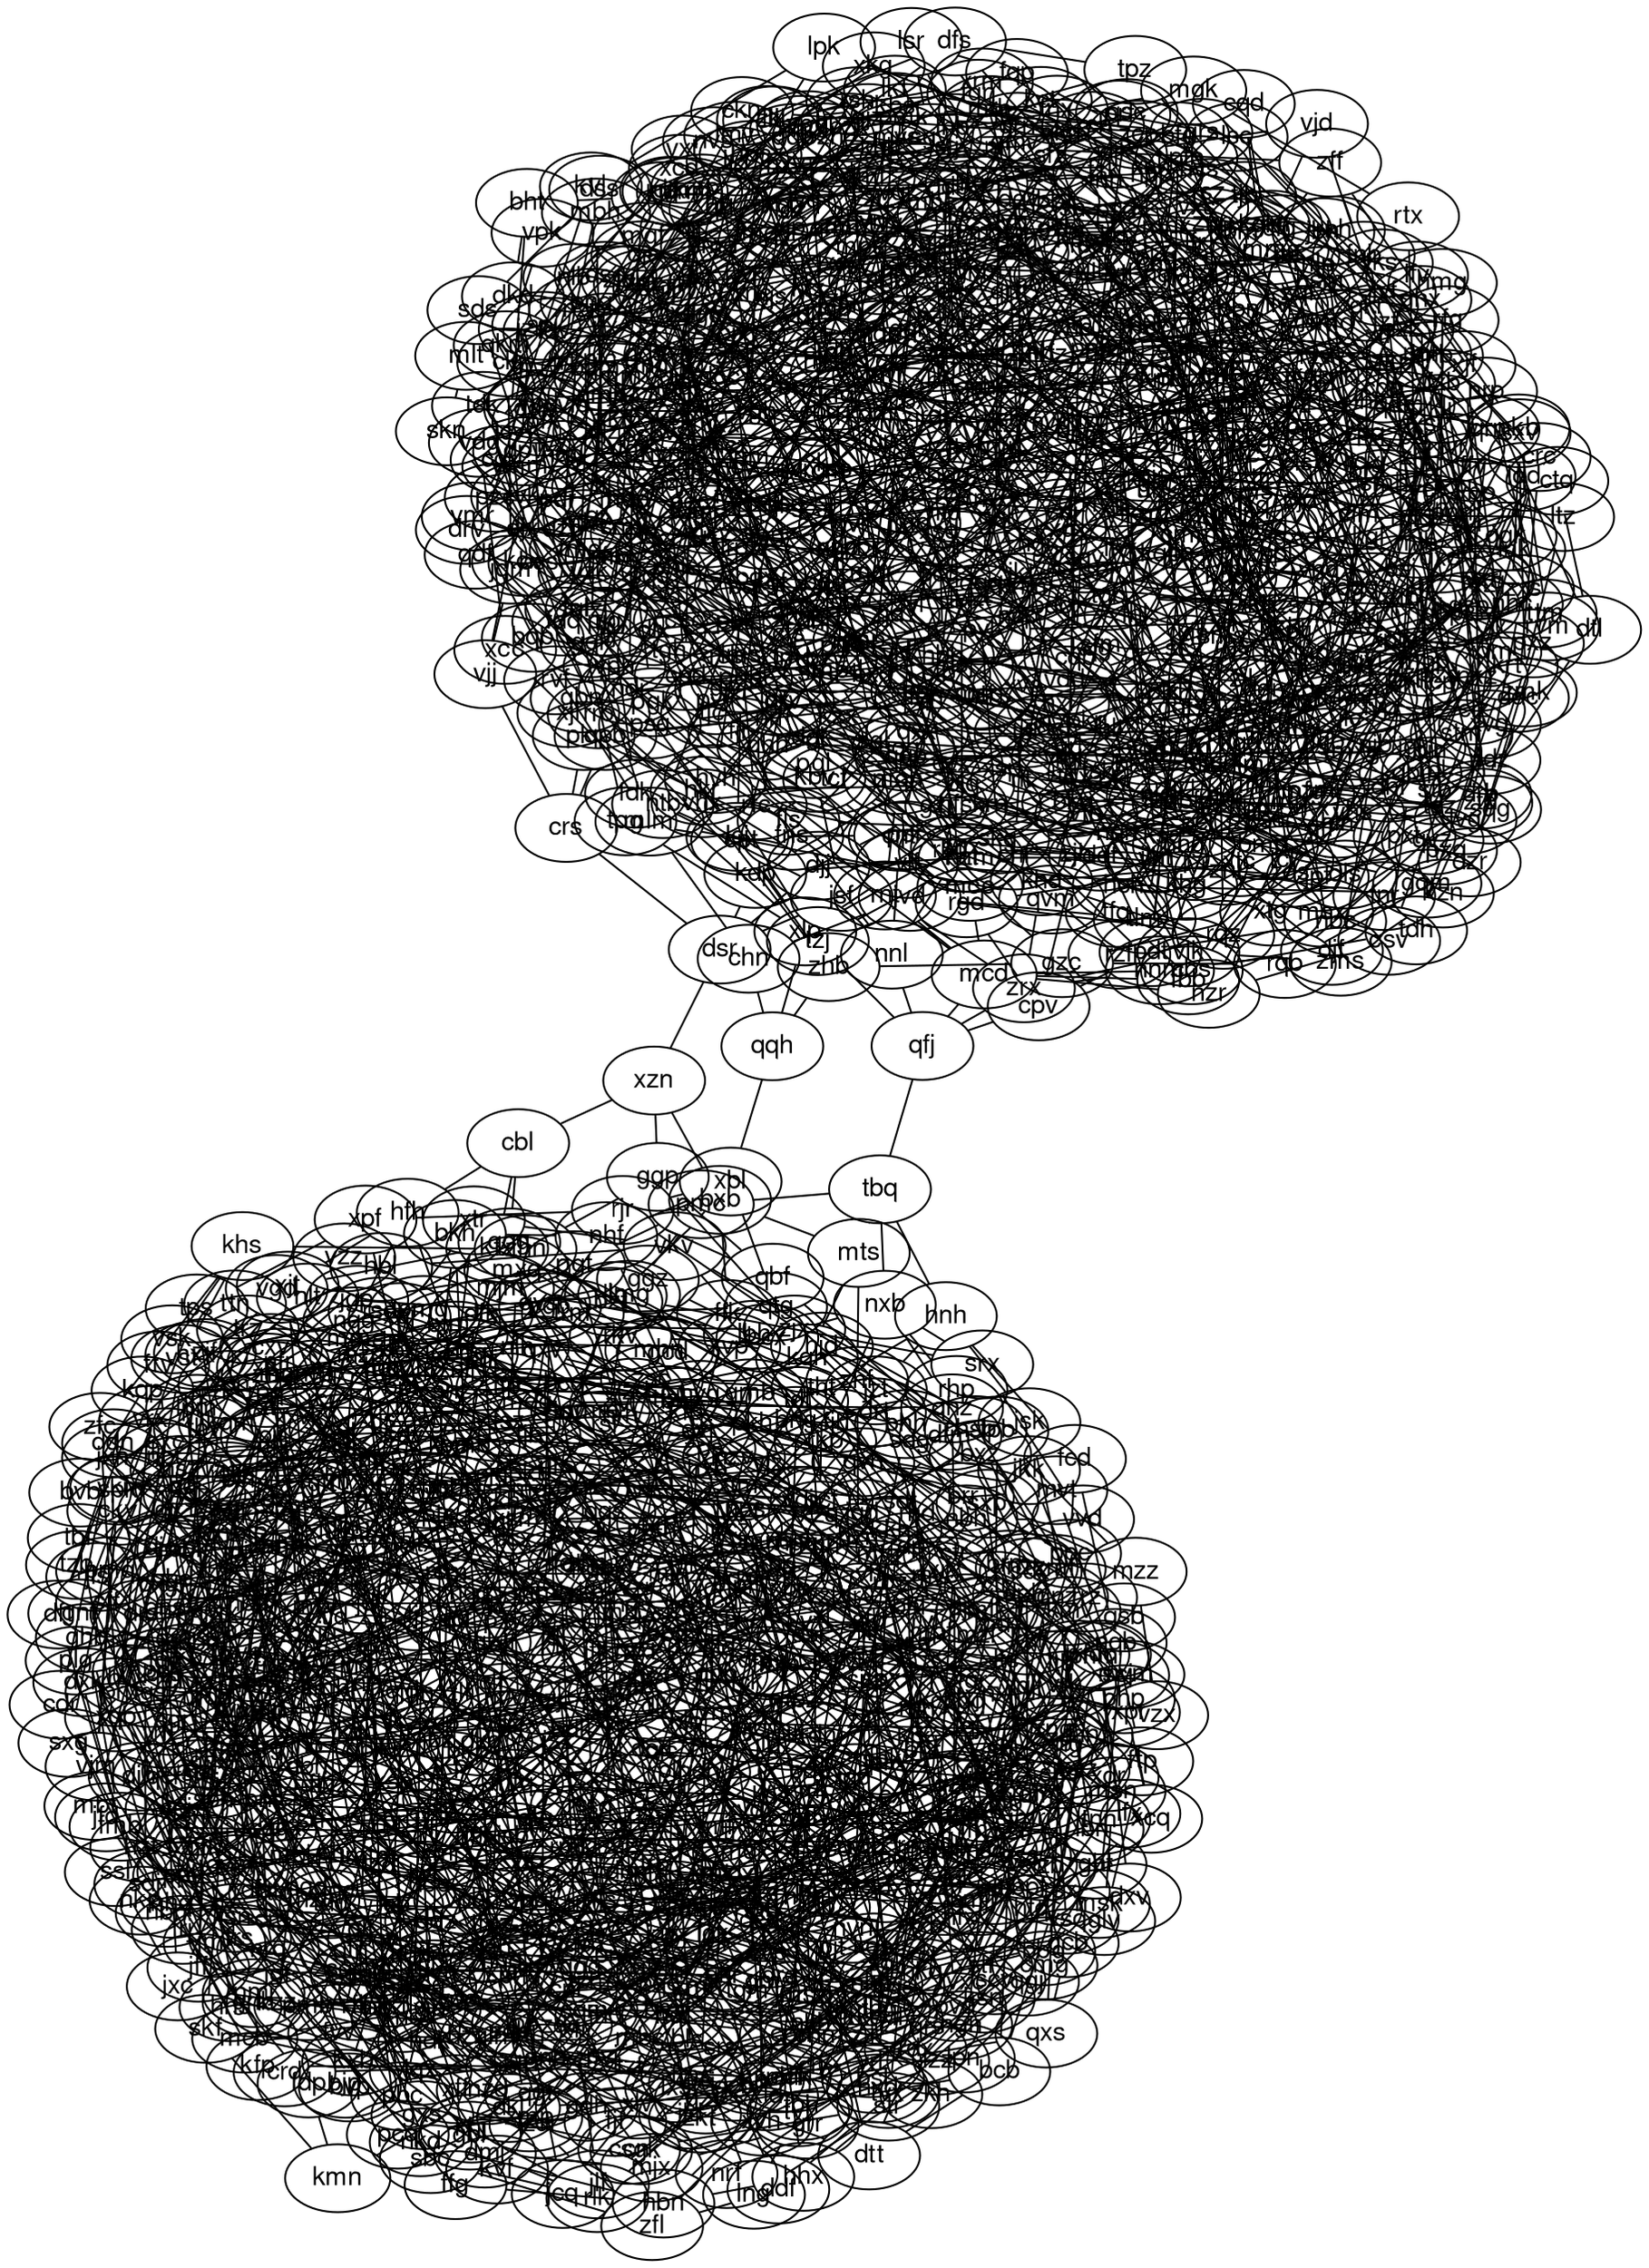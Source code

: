 graph G {
    fontname = "Helvetica,Arial,sans-serif";
    node [fontname = "Helvetica,Arial,sans-serif";];
    edge [fontname = "Helvetica,Arial,sans-serif";];
    layout = neato;
    zsx -- lrs;
    nvs -- vjp;
    rqb -- gzc;
    rqb -- dzr;
    xct -- vrl;
    kgf -- vkl;
    kgf -- lcv;
    ksn -- vsq;
    ksn -- vkk;
    vgz -- spx;
    vgz -- rsd;
    vgz -- rtm;
    vgz -- ljj;
    mzp -- jmf;
    mzp -- cfn;
    mzp -- zpf;
    lfd -- lll;
    lfd -- nps;
    lfd -- bvl;
    lfd -- tgc;
    pts -- sgk;
    pts -- kgd;
    zcp -- fqp;
    zjc -- kjf;
    zjc -- szz;
    zjc -- qkn;
    zjc -- pnn;
    zjc -- lnk;
    rsb -- trt;
    rsb -- rkd;
    rsb -- rcz;
    rsb -- lzj;
    cpn -- rdx;
    cpn -- dmt;
    shs -- qxs;
    shs -- rdn;
    shs -- pnm;
    shs -- bcf;
    vkx -- lhr;
    vkx -- lvg;
    vkx -- xvg;
    vkx -- gxx;
    xpn -- bvb;
    xpn -- hxx;
    xpn -- jxp;
    xpn -- bdg;
    jms -- jzp;
    jms -- ztv;
    jms -- rhh;
    jms -- qjc;
    jlf -- jcq;
    jlf -- gzv;
    xbx -- bng;
    rvv -- hsm;
    rvv -- mhp;
    rvv -- hgr;
    rvv -- jvm;
    rvv -- vkz;
    rvv -- jvr;
    rvv -- jbh;
    clm -- ltz;
    kfx -- nmm;
    kfx -- kvq;
    kfx -- cbl;
    kfx -- mhn;
    zhn -- tdl;
    zhn -- bxr;
    zhn -- khs;
    zhn -- ggp;
    zhn -- rkv;
    lcd -- tld;
    lcd -- zkd;
    zxl -- tkp;
    zxl -- fgx;
    zxl -- bvl;
    zxl -- qlt;
    knm -- tlj;
    kdd -- lhz;
    kdd -- pkq;
    jlj -- zqz;
    jlj -- hsm;
    jlj -- tmr;
    fnn -- gzk;
    fnn -- mjf;
    fnn -- brr;
    mpc -- bbk;
    mpc -- xcr;
    mpc -- sdj;
    mpc -- sxg;
    mpc -- tdd;
    rpd -- vhj;
    rpd -- ssx;
    rpd -- rhd;
    rpd -- zlx;
    jvd -- skg;
    jvd -- fns;
    jvd -- vph;
    sdt -- kvq;
    pns -- ltx;
    pns -- xsm;
    tbq -- hnh;
    tbq -- pmc;
    tbq -- nxb;
    tbq -- qfj;
    tbq -- mts;
    nvz -- tjj;
    nvz -- ltx;
    jqm -- gvj;
    jqm -- vjj;
    jqm -- jvk;
    jqm -- rvf;
    jqm -- ckj;
    lcz -- zlx;
    lcz -- qdl;
    cqd -- hzr;
    cqd -- kgk;
    cqd -- mmc;
    jvm -- cml;
    jvm -- mqd;
    jvm -- sqm;
    jfp -- glz;
    rqj -- bxj;
    rqj -- fgn;
    rqj -- rxh;
    gcb -- ght;
    gcb -- zzg;
    hfx -- jld;
    hfx -- bnr;
    cct -- chv;
    cct -- dml;
    mkv -- dkd;
    gxx -- vcf;
    fmj -- hrh;
    fmj -- tjj;
    kfb -- ccx;
    kfb -- zjs;
    gsp -- qrn;
    gsp -- tqb;
    gsp -- pzs;
    gsp -- nzp;
    bdk -- xcr;
    zkm -- xbg;
    zkm -- pmk;
    zkm -- dgd;
    zkm -- nvb;
    zkm -- vhs;
    kkq -- nxf;
    kkq -- srs;
    kkq -- sql;
    kkq -- zsx;
    jff -- skf;
    xvb -- cdr;
    xvb -- cfn;
    xqm -- bkg;
    xqm -- qbr;
    xqm -- hnb;
    jbh -- clm;
    tkh -- fqn;
    tkh -- qrv;
    tkh -- bxj;
    snx -- lbj;
    snx -- nnl;
    snx -- vht;
    gvj -- tmc;
    gvj -- bjl;
    gvj -- jlj;
    ttj -- rmk;
    ttj -- nhp;
    ttj -- btf;
    ttj -- rcr;
    mcr -- jnb;
    mcr -- rkv;
    mcr -- jgp;
    mcr -- qct;
    cng -- stf;
    cng -- ctr;
    cng -- kmv;
    mhn -- lll;
    krk -- ggx;
    krk -- kvz;
    krk -- tzh;
    krk -- zdq;
    rnh -- mrq;
    rnh -- kct;
    rnh -- vqt;
    rnh -- lqd;
    mzz -- kxr;
    mzz -- sxp;
    mzz -- vzx;
    mzz -- tpb;
    mqm -- znm;
    mqm -- msl;
    mqm -- krz;
    mqm -- mxv;
    gbk -- tlz;
    gbk -- xqt;
    gbk -- xcx;
    dph -- xkc;
    dph -- fmv;
    vkv -- hsb;
    vkv -- lbh;
    rcm -- knj;
    rcm -- mjn;
    hlh -- jpf;
    hlh -- sqg;
    hlh -- qbr;
    zch -- ktt;
    zch -- pfb;
    zch -- cpx;
    sxg -- tlq;
    qqg -- rsd;
    qqg -- vgd;
    qqg -- cbl;
    qqg -- qxv;
    qqg -- fjh;
    mtq -- hfx;
    mtq -- vzr;
    mtq -- pdp;
    dlx -- hvh;
    dlx -- sbj;
    dlx -- vmm;
    dlx -- xnc;
    pvl -- psg;
    pvl -- hbt;
    fkx -- xzj;
    gtz -- ldv;
    gtz -- xmt;
    lpm -- nqg;
    lpm -- plg;
    lpm -- cxg;
    lpm -- hdt;
    lpm -- rsk;
    dbn -- lhg;
    dbn -- zhc;
    dbn -- ssx;
    spj -- zgz;
    spj -- bgg;
    spj -- qdf;
    spj -- fng;
    glz -- cmm;
    glz -- dml;
    glz -- zjd;
    ssl -- jxc;
    ltn -- nfr;
    ltn -- lcz;
    ltn -- tzf;
    tbv -- zjf;
    tbv -- pmg;
    tbv -- dxk;
    tbv -- gzx;
    tbv -- tzb;
    lrr -- hdh;
    lrr -- stn;
    lrr -- qcj;
    lrr -- rcm;
    lrr -- vdc;
    mhs -- qgf;
    mhs -- stj;
    kfp -- bjp;
    kfp -- hzt;
    kfp -- gqj;
    sfm -- xbg;
    sfm -- hcv;
    sfm -- kkc;
    bbq -- mcx;
    bbq -- tkp;
    bbq -- nzz;
    vmm -- jpm;
    mlt -- skn;
    mlt -- jkz;
    mlt -- tqr;
    mlt -- qkm;
    kbm -- prf;
    kbm -- fqp;
    kbm -- vcm;
    lms -- hbh;
    lms -- tjl;
    xvs -- zqk;
    lvc -- sdg;
    nrf -- ddk;
    nrf -- ksn;
    nrf -- sgk;
    kcj -- xdp;
    kcj -- nzv;
    kcj -- pvd;
    kcj -- ctb;
    glf -- knp;
    glf -- kbk;
    glf -- xlv;
    rzv -- cfg;
    pgt -- knj;
    pgt -- hrh;
    hkr -- sfj;
    hkr -- ppr;
    hkr -- tpg;
    pjg -- rrb;
    pjg -- dgk;
    pjg -- qqq;
    pjg -- qkm;
    bxq -- mcc;
    bxq -- pjx;
    bxq -- gxc;
    bxq -- msl;
    zmk -- dzr;
    zmk -- nlm;
    zmk -- dtl;
    zmk -- nkb;
    zmk -- xpm;
    jlc -- bbn;
    jlc -- lnk;
    jlc -- gff;
    jlc -- fks;
    jlc -- jbn;
    blf -- rsq;
    blf -- kfp;
    blf -- hbd;
    blf -- crd;
    mqb -- mtt;
    mqb -- stt;
    mqb -- bjl;
    mqb -- bzh;
    tkk -- ksc;
    tkk -- bzm;
    hxd -- gfb;
    hxd -- tvt;
    hxd -- dkj;
    hxd -- pxl;
    lkl -- bgk;
    lkl -- kbs;
    lkl -- qmm;
    zds -- jkt;
    zds -- cbs;
    zds -- drf;
    zds -- nkz;
    xkk -- tfj;
    xkk -- njf;
    hxv -- lhb;
    hxv -- vsp;
    hxv -- nzf;
    hxv -- qmv;
    qcb -- dkq;
    xkr -- mvq;
    xkr -- fxb;
    xkr -- hzr;
    xkr -- ncx;
    ngd -- bbk;
    ngd -- zdc;
    nfb -- npl;
    nfb -- jsh;
    nfb -- tjb;
    nfb -- gss;
    nfb -- hgr;
    nfb -- bcq;
    qtn -- vzc;
    qtn -- sql;
    qtn -- gxs;
    qtn -- crg;
    mqr -- nzp;
    mqr -- hfs;
    mqr -- qmm;
    mqr -- tkh;
    mqr -- tgh;
    xvr -- jjn;
    xvr -- tzf;
    xvr -- pvj;
    xvr -- zdr;
    xvr -- fbh;
    bqj -- ddn;
    bqj -- hxx;
    bqj -- qsg;
    bqj -- qdl;
    nzp -- stb;
    nzp -- jbp;
    qjc -- jfj;
    qjc -- rhg;
    sft -- xkz;
    sft -- njs;
    hrq -- jbf;
    hrq -- svr;
    hrq -- lsj;
    hrq -- qdb;
    tcf -- rkd;
    tcf -- tfq;
    tcf -- lcj;
    khs -- vst;
    pvd -- gms;
    bbn -- lfv;
    bbn -- fsq;
    bbn -- zvv;
    bbn -- sft;
    dls -- sdc;
    dls -- bjn;
    dls -- djf;
    dls -- zbf;
    dcc -- qlf;
    dcc -- gms;
    xvg -- pxq;
    jbb -- pjd;
    jbn -- khd;
    jbn -- kht;
    jbn -- fkx;
    kgd -- tkp;
    kgd -- gnt;
    kzx -- rzf;
    kzx -- mkv;
    kzx -- bdr;
    kzx -- zlv;
    xgz -- dgd;
    xgz -- ncx;
    jmh -- cqv;
    jmh -- nzv;
    jmh -- lmh;
    jmh -- bdk;
    kqd -- nnm;
    kqd -- brs;
    czr -- tdv;
    czr -- pjd;
    czr -- lhr;
    gms -- zzg;
    fnb -- zff;
    fnb -- ffv;
    fnb -- mvg;
    fnb -- cmh;
    fnb -- hmg;
    fsz -- mxq;
    fsz -- gzx;
    fsz -- nfr;
    fsz -- sjx;
    drt -- hgq;
    drt -- vgj;
    drt -- tfp;
    drt -- rhp;
    zvb -- zjs;
    gff -- dgk;
    gff -- svr;
    csv -- qbr;
    hhx -- str;
    hlt -- khd;
    hlt -- zpr;
    hlt -- fbq;
    hlt -- lsj;
    hlt -- mpd;
    xkg -- xgz;
    xkg -- zrp;
    xkg -- smd;
    vdd -- cpx;
    zjx -- brr;
    zjx -- btm;
    zjx -- ggp;
    zjx -- hvg;
    jkx -- tcf;
    jkx -- mps;
    jkx -- mvs;
    jkx -- kvs;
    hsg -- rcb;
    hsg -- fgx;
    hsg -- njd;
    hsg -- sqb;
    rql -- vlk;
    rql -- qrv;
    rql -- hzs;
    rql -- lvh;
    rql -- gss;
    frj -- jff;
    frj -- vdc;
    bmq -- mrv;
    bmq -- vjm;
    bmq -- xtj;
    vpg -- qgf;
    vpg -- vxt;
    vpg -- cml;
    vpg -- xhp;
    vrx -- nbb;
    vrx -- btm;
    rth -- jxc;
    rth -- vlz;
    rth -- grr;
    rth -- mzt;
    rth -- jhd;
    zbf -- rkd;
    zbf -- xjs;
    zbf -- kgl;
    zbf -- tdz;
    fls -- rvf;
    fls -- nnl;
    fls -- pvv;
    fls -- csc;
    xtn -- fgv;
    xtn -- nst;
    xtn -- rkv;
    xtn -- lgf;
    xtn -- dmt;
    xkc -- zhc;
    xkc -- mkh;
    mkn -- fmq;
    mkn -- pjx;
    mkn -- vpg;
    mkn -- xkk;
    lvg -- vhs;
    lvg -- xvg;
    lvg -- qgk;
    lvg -- tdh;
    xjt -- ddn;
    xjt -- bcd;
    xjt -- cgk;
    xjt -- hfh;
    hnh -- jsk;
    hnh -- tht;
    hnh -- fcd;
    fdq -- rfc;
    fdq -- djz;
    qvh -- hsb;
    qvh -- lzd;
    qvh -- ltb;
    kvs -- njs;
    kvs -- jpm;
    kvs -- djr;
    kvs -- tll;
    pfm -- njf;
    pfm -- kcx;
    pfm -- lms;
    pfm -- smd;
    cqg -- tlj;
    cqg -- qhh;
    bfq -- cxf;
    bfq -- hcd;
    bfq -- lqx;
    bfq -- jlb;
    bfq -- lrr;
    bfq -- zkt;
    cfg -- qrn;
    cfg -- hvs;
    pnm -- ssx;
    pnm -- sxp;
    pnm -- zgh;
    sbj -- qjv;
    sbj -- dxd;
    sbj -- fnm;
    nxf -- zmf;
    nxf -- kbq;
    nxf -- hcd;
    nxf -- lfx;
    qjr -- vld;
    qjr -- xkz;
    qjr -- nmx;
    lrn -- hbd;
    tft -- fkq;
    ncp -- ntf;
    ncp -- dqt;
    ncp -- rpl;
    ncp -- zgz;
    ncp -- vqb;
    nkp -- plg;
    nkp -- cql;
    nkp -- ddz;
    xlp -- cpt;
    xlp -- rkd;
    qcg -- ttk;
    qcg -- mmh;
    qcg -- stf;
    qcg -- crj;
    qcg -- xvh;
    bnr -- zdc;
    tht -- rdp;
    tht -- xzq;
    rdn -- gsv;
    rdn -- kzb;
    rdn -- xtm;
    rdn -- jrv;
    rdn -- pjt;
    rdn -- rct;
    mvt -- sdt;
    mvt -- jsk;
    bfn -- fkq;
    bfn -- fhl;
    bfn -- kgk;
    pjt -- ccn;
    pjt -- xzb;
    qcr -- dpc;
    qcr -- tzb;
    vtr -- hzt;
    vtr -- xsj;
    vtr -- ttx;
    vtr -- nbd;
    vtr -- xvr;
    bjp -- vrv;
    sfj -- qhh;
    rrb -- kdp;
    rrb -- hbr;
    ctp -- tlz;
    ctp -- rxt;
    ctp -- xdp;
    ctp -- ltn;
    kqg -- ndr;
    kqg -- zbf;
    kqg -- bkg;
    kqg -- bkt;
    kqg -- lqm;
    tnn -- vzx;
    hxn -- xvz;
    tgb -- htd;
    tgb -- qqj;
    ddp -- mxv;
    ddp -- bss;
    ddp -- vgh;
    ddp -- dkd;
    ddp -- vmm;
    kcn -- fkp;
    kcn -- fdq;
    kcn -- qqj;
    kcn -- lbj;
    kcn -- knm;
    kcn -- pkf;
    zjq -- vdg;
    zjq -- gql;
    zjq -- dsc;
    lkf -- kxn;
    lkf -- nvs;
    lkf -- mqm;
    lkf -- bfg;
    lzz -- xlv;
    lzz -- tgm;
    lzz -- stf;
    lzz -- tnn;
    lgk -- dkq;
    lgk -- hdb;
    tdl -- mdg;
    tdl -- xbp;
    tdl -- dtm;
    tdl -- qsb;
    srs -- jpl;
    srs -- nvz;
    ptc -- xsj;
    jls -- xcr;
    jls -- stv;
    jls -- sxc;
    jls -- vqn;
    jdf -- bbz;
    jdf -- jxn;
    jdf -- srf;
    lng -- hhx;
    lng -- lpn;
    lng -- tvt;
    lng -- vfh;
    bdc -- dpc;
    bdc -- cpn;
    bdc -- kzf;
    bdc -- shr;
    ldc -- fmv;
    ldc -- msn;
    ldc -- dxv;
    thv -- mql;
    thv -- mlg;
    thv -- htj;
    zrp -- vsp;
    qtg -- tpb;
    kkh -- jpl;
    kkh -- ffk;
    kkh -- gbk;
    kkh -- jdj;
    hbn -- ffg;
    hbn -- nkd;
    hbn -- hhx;
    qqq -- vdd;
    qqq -- kqb;
    qhh -- msg;
    dhj -- gqr;
    dhj -- gqk;
    dhj -- fqd;
    djh -- bvp;
    djh -- xjn;
    djh -- hns;
    djh -- rsk;
    fbb -- tcl;
    fbb -- vht;
    kvl -- cgx;
    kvl -- znm;
    kvl -- dxd;
    tcl -- mcc;
    dms -- kgd;
    dms -- hhh;
    dms -- brr;
    dms -- fqj;
    rvl -- jrv;
    kbk -- vlz;
    kbk -- jbz;
    kfq -- njf;
    kfq -- tvv;
    kfq -- plc;
    jqr -- gqk;
    jqr -- ntc;
    jqr -- dsc;
    jqr -- bkg;
    qfv -- vxl;
    qfv -- vdz;
    qfv -- rsf;
    gtk -- rsq;
    gtk -- jff;
    gtk -- blh;
    gtk -- mcb;
    ggp -- xzn;
    pbk -- rkx;
    pbk -- gzj;
    pbk -- vld;
    pbk -- hcv;
    pbk -- gnm;
    xcq -- htq;
    xcq -- php;
    xcq -- xpr;
    xcq -- fxj;
    qcf -- qjc;
    qcf -- cvx;
    qcf -- ptc;
    gqx -- nkd;
    gqx -- rbt;
    gqx -- mcx;
    gqx -- hzt;
    sdj -- cdr;
    sdj -- dkj;
    zkh -- xmt;
    zkh -- qrs;
    zkh -- dxv;
    zkh -- xmh;
    tlz -- nlj;
    xzn -- cbl;
    xfj -- vrk;
    xfj -- xct;
    xfj -- jlb;
    xfj -- xdr;
    qzz -- nxl;
    bkl -- kht;
    bkl -- nzp;
    bkl -- qjv;
    bkl -- lbj;
    nqg -- hfh;
    nqg -- mxl;
    nqg -- vgv;
    qmm -- ckn;
    qmm -- jfp;
    qmm -- gnm;
    qmm -- zrp;
    bfg -- plc;
    bfg -- cmh;
    bfg -- fxx;
    bzt -- ldv;
    bzt -- xkc;
    bzt -- mjm;
    ksp -- clf;
    ksp -- jdf;
    ksp -- gkr;
    ksp -- zgv;
    ksp -- jgq;
    vgh -- qzz;
    vgh -- nvs;
    vgh -- gqk;
    vgh -- lqm;
    xsp -- qvz;
    qdm -- tjb;
    qdm -- xsh;
    brm -- sdt;
    brm -- zjs;
    brm -- rdb;
    nrj -- gql;
    qxs -- vrl;
    qxs -- gcb;
    nvb -- cpx;
    bkq -- vlf;
    bkq -- rmx;
    bkq -- zjh;
    bkq -- kdd;
    bkq -- gqm;
    grs -- kbs;
    krn -- nnm;
    krn -- kkc;
    krn -- fgp;
    tbx -- xtg;
    qct -- qjx;
    htj -- jpf;
    htj -- dzr;
    htj -- dsx;
    pmb -- jcb;
    pvj -- ffg;
    xmh -- xqt;
    xmh -- hhh;
    bzh -- bxj;
    bzh -- dqg;
    pdr -- skn;
    pdr -- dlr;
    djk -- fgn;
    djk -- mth;
    djk -- vjp;
    fsh -- rkd;
    fsh -- bkt;
    fsh -- nnp;
    fsh -- scz;
    kqp -- vrx;
    kqp -- dft;
    kqp -- xbx;
    kqp -- bpt;
    gqm -- hlh;
    gqm -- sqg;
    gqm -- csv;
    bmp -- mxg;
    bmp -- fbb;
    bmp -- kxq;
    bmp -- vnq;
    zvf -- xkm;
    zvf -- kht;
    zvf -- rhb;
    zvf -- qvr;
    zvf -- htd;
    zvf -- bfn;
    zvf -- jqg;
    rkh -- xkc;
    rkh -- vqn;
    rvf -- sfj;
    tsx -- pzs;
    tsx -- pvl;
    tsx -- jzf;
    tsx -- kqd;
    tsx -- tcp;
    spm -- pzm;
    spm -- sft;
    fgs -- kqm;
    fgs -- rdf;
    fgs -- gvm;
    mnq -- qcf;
    mnq -- dms;
    mnq -- mtf;
    mnq -- bhh;
    xjj -- fms;
    xjj -- ztv;
    xjj -- cbb;
    xjj -- zfr;
    xjj -- bdk;
    xjj -- fxv;
    qql -- gtz;
    qql -- tfz;
    qql -- lkb;
    qql -- mxk;
    qql -- rpq;
    qql -- xbx;
    qql -- rhh;
    qjj -- gvx;
    qjj -- qnz;
    qjj -- dph;
    ggg -- rrk;
    ggg -- bkp;
    ggg -- xmt;
    ggg -- pmb;
    vlf -- cpd;
    vlf -- khg;
    vlf -- xlp;
    mvn -- dlt;
    mvn -- mjj;
    gmb -- bvl;
    gmb -- thz;
    gmb -- tht;
    zjd -- zvv;
    ppc -- gmb;
    ppc -- rrk;
    ppc -- kmv;
    ppc -- fcd;
    vhx -- njf;
    vhx -- gbn;
    vhx -- qrv;
    kxc -- sff;
    bqc -- lms;
    bqc -- vht;
    bqc -- pcc;
    bqc -- mvq;
    bzn -- zcp;
    zll -- bxj;
    zll -- kxn;
    zll -- xrm;
    mbp -- qqs;
    mbp -- ssl;
    mbp -- vrv;
    mbp -- lgz;
    mpf -- fjb;
    mpf -- rhd;
    mpf -- rdn;
    mpf -- pls;
    cbq -- cnj;
    cbq -- xvs;
    jgp -- pgt;
    msk -- bpf;
    msk -- rdx;
    msk -- pdp;
    msk -- qsb;
    prl -- rkh;
    prl -- mbl;
    prl -- sld;
    bzk -- stj;
    bzk -- fnh;
    jqg -- nlg;
    jqg -- gql;
    jqg -- djj;
    jld -- ddk;
    jld -- ttk;
    jld -- zdc;
    xdr -- ctr;
    kgl -- vkz;
    xsh -- npm;
    kld -- bht;
    kld -- cpx;
    kld -- ntc;
    kld -- khb;
    trt -- sgv;
    qjd -- jgp;
    qjd -- rcb;
    kvf -- bvp;
    kvf -- ffg;
    rnt -- zrx;
    rnt -- mcd;
    rnt -- pgk;
    lmv -- rsh;
    lmv -- kbs;
    lmv -- dsx;
    sbk -- kmv;
    sbk -- ddk;
    sbk -- pfj;
    dss -- zgz;
    dss -- trt;
    dss -- mps;
    dss -- sds;
    bdm -- hbh;
    bdm -- hvz;
    bdm -- ckn;
    bdm -- rxp;
    tbf -- mxk;
    tbf -- lgz;
    tbf -- gnt;
    tbf -- xqb;
    mqd -- tlj;
    mqd -- pgk;
    mqd -- bnx;
    nhf -- mxq;
    nhf -- xbl;
    nhf -- kfb;
    nhf -- dfk;
    nhf -- bkh;
    hqt -- qxd;
    hqt -- jxp;
    hqt -- ngd;
    hqt -- shr;
    hqt -- qrs;
    jnq -- khn;
    jnq -- kvq;
    jnq -- bvb;
    jnq -- gzv;
    bct -- vjn;
    bct -- lmb;
    bct -- bnx;
    bct -- lsc;
    dsj -- vkk;
    dsj -- hrh;
    dsj -- fjs;
    pfx -- dkd;
    pfx -- bnx;
    pfx -- dth;
    ljj -- ksp;
    ljj -- nzn;
    ljj -- ssl;
    ztr -- cnr;
    qvz -- fnr;
    hll -- qzz;
    hll -- xgb;
    hll -- jbb;
    hll -- mkv;
    hll -- glp;
    hll -- xnc;
    hll -- hbr;
    tqr -- psv;
    tqr -- tft;
    tqr -- ndr;
    tqr -- xhp;
    vpb -- trs;
    vpb -- rdf;
    vpb -- bmr;
    vpb -- vml;
    vjj -- rvk;
    grz -- rdb;
    grz -- sdt;
    grz -- nst;
    rdb -- tgc;
    rld -- llv;
    rld -- hzs;
    rld -- fkp;
    kmr -- ltc;
    kmr -- vhj;
    kmr -- hhh;
    xgh -- vfh;
    xgh -- lvc;
    xgh -- vrr;
    xgh -- pkh;
    dgr -- mnk;
    dgr -- tcp;
    rqz -- msx;
    rqz -- rxh;
    rqz -- jvd;
    rqz -- ztd;
    fct -- mlk;
    fct -- vrr;
    fct -- xff;
    qgj -- jds;
    qgj -- xzb;
    btf -- sff;
    lsm -- npm;
    lsm -- qsc;
    lsm -- jxs;
    lsm -- nng;
    zkl -- gbh;
    zkl -- pmb;
    zkl -- cfv;
    dsr -- kdp;
    dsr -- crs;
    dsr -- xzn;
    dsr -- jsf;
    dsr -- djj;
    khj -- rlk;
    khj -- sqb;
    khj -- tgc;
    khj -- fvv;
    khj -- sbc;
    ghz -- zlx;
    ghz -- jcb;
    ghz -- tmz;
    ftv -- bvb;
    ftv -- sxc;
    ftv -- rcm;
    ftv -- khs;
    sgv -- mnk;
    sgv -- zcp;
    tmc -- fmd;
    tmc -- qnr;
    sxc -- xsj;
    nkk -- fth;
    nkk -- ztr;
    nkk -- fnh;
    nkk -- kmd;
    nkk -- xtc;
    rfg -- kgk;
    rfg -- jzf;
    rfg -- fbq;
    rfg -- clm;
    tdd -- tld;
    tdd -- gbl;
    tdd -- jml;
    jkz -- zjd;
    jkz -- cct;
    xfp -- clf;
    xfp -- nvn;
    xfp -- hhq;
    fqn -- rvj;
    fqn -- zjd;
    khg -- tbx;
    khg -- pxq;
    fhl -- npm;
    fhl -- cpq;
    fhl -- qbr;
    fhl -- xlg;
    fvv -- bcv;
    fvv -- jff;
    fvv -- bql;
    fvv -- lcd;
    psb -- kxn;
    psb -- pgc;
    psb -- fgp;
    psb -- vpk;
    psb -- dzp;
    fnx -- bgk;
    fnx -- tjb;
    fnx -- xnc;
    fnx -- rsz;
    lpk -- kvl;
    lpk -- qtt;
    lpk -- hpp;
    lpk -- mvs;
    tkp -- dpb;
    tkp -- lrn;
    tkp -- xbb;
    ccn -- fms;
    ccn -- str;
    ltb -- qsb;
    ltb -- dsj;
    ltb -- fmv;
    vqg -- vcm;
    vqg -- pgl;
    vqg -- lhr;
    zdr -- rdx;
    zdr -- gbl;
    zdr -- rdf;
    phg -- jcq;
    phg -- jgm;
    phg -- kbk;
    nzn -- hzx;
    nzn -- hhh;
    nzn -- jfj;
    cfr -- mml;
    cfr -- gzk;
    cfr -- qhz;
    cfr -- tfd;
    mlb -- zhj;
    mlb -- pxq;
    zqf -- kdm;
    zqf -- fxx;
    zqf -- vbp;
    vxl -- bxz;
    vxl -- dtg;
    vxl -- njd;
    kzf -- mpz;
    fbq -- qmv;
    fbq -- lfv;
    sld -- cvp;
    sld -- zgv;
    sld -- dtm;
    grj -- ntf;
    grj -- jfp;
    grj -- kbv;
    grj -- msx;
    gbn -- vkl;
    gbn -- tlj;
    gbn -- smx;
    vlk -- zms;
    vlk -- fqd;
    vlk -- hlh;
    vlk -- zrx;
    cbs -- tdh;
    cbs -- mcd;
    cbs -- vcx;
    kmn -- sbc;
    dxd -- lrp;
    rsc -- gkr;
    rsc -- zmh;
    rsc -- bsl;
    rsc -- kmr;
    rsc -- glv;
    rsc -- rdp;
    rsc -- str;
    tmr -- xsd;
    tmr -- chv;
    tmr -- bqf;
    gxs -- mbc;
    gxs -- fjf;
    gxs -- glf;
    mfg -- djf;
    mfg -- vqg;
    mfg -- ntf;
    fjb -- hdt;
    fjb -- vkm;
    rrr -- hsb;
    rrr -- htq;
    lsp -- jqg;
    lsp -- gxx;
    lsp -- fmd;
    lsp -- krz;
    vdz -- bjx;
    vdz -- vzr;
    vdz -- dlt;
    vdz -- knp;
    sgk -- rct;
    sgk -- pbc;
    xdp -- qjj;
    xdp -- nnc;
    xdp -- hgq;
    xdp -- mxk;
    nkh -- fms;
    prj -- vst;
    prj -- zfc;
    prj -- nmj;
    dqj -- znn;
    dqj -- hlh;
    dqj -- fqd;
    dqj -- zkp;
    dqj -- rhs;
    dqj -- kbm;
    khb -- rhb;
    khb -- fng;
    vmr -- rvf;
    vmr -- hcv;
    vmr -- bnq;
    vmr -- djx;
    cpv -- qfj;
    xms -- khg;
    ntb -- xlp;
    ntb -- pbl;
    rsf -- jbz;
    rsf -- mjn;
    rsf -- lcz;
    pdp -- gvx;
    pdp -- jcb;
    cvp -- plr;
    bcv -- jfj;
    zrx -- nnm;
    zrx -- qfj;
    zrx -- rzf;
    xbg -- nxl;
    djx -- njs;
    djx -- lcv;
    djx -- nzf;
    rcz -- mhs;
    rcz -- sqv;
    rcz -- vbg;
    rcz -- kdm;
    rcz -- hzr;
    rcz -- fhl;
    tml -- jgq;
    tml -- nzv;
    tml -- tzb;
    tml -- fgs;
    tml -- mjj;
    tml -- hrh;
    rpq -- xjn;
    rpq -- nlj;
    rpq -- tps;
    pcc -- tbx;
    pcc -- lcv;
    nrq -- clx;
    nrq -- bnf;
    nrq -- chd;
    nrq -- prj;
    nrq -- xfr;
    ntf -- vcm;
    ntf -- qpb;
    ntf -- plk;
    kxr -- rng;
    kxr -- nps;
    smd -- grs;
    smd -- tll;
    crg -- tzh;
    crg -- bqj;
    crg -- zkt;
    dgd -- rvk;
    rlk -- dmj;
    rlk -- sbc;
    rlk -- ztv;
    smh -- hnb;
    hdk -- qcr;
    hdk -- nzn;
    hdk -- xld;
    hdk -- mbc;
    mjf -- qcb;
    mjf -- dpb;
    nbc -- kzn;
    nbc -- dhf;
    nbc -- sms;
    nbc -- rzf;
    zhb -- gzc;
    zhb -- qqh;
    zhb -- vhx;
    zhb -- lcj;
    khd -- zrx;
    khd -- rqb;
    khd -- pgc;
    khd -- ppr;
    mms -- jgm;
    mms -- ggz;
    csc -- bxj;
    csc -- lfh;
    csc -- mpd;
    fkd -- hgn;
    fkd -- sfb;
    fkd -- rkx;
    fkd -- xsh;
    fkd -- smx;
    jbp -- qxj;
    jbp -- kqb;
    hkq -- hdh;
    hkq -- pjt;
    hkq -- gcb;
    xvp -- sdg;
    xvp -- pgt;
    qvr -- xkk;
    qvr -- pcc;
    qvr -- kxq;
    xcc -- ntb;
    xcc -- xjl;
    xcc -- stt;
    xcc -- vdg;
    krt -- xjf;
    krt -- zqz;
    krt -- zkp;
    krt -- tdh;
    bcx -- xkc;
    bcx -- ggz;
    ffv -- ltz;
    hcd -- xkc;
    bcq -- qhh;
    qqs -- mjn;
    znk -- bjl;
    znk -- lhr;
    msn -- dph;
    mlm -- bqb;
    mlm -- gqk;
    kqs -- dpb;
    kqs -- tnn;
    xrx -- nps;
    xrx -- fcd;
    vgx -- hzr;
    vgx -- lrp;
    vgx -- sfj;
    jcb -- bvl;
    pph -- xcp;
    pph -- prj;
    pph -- ffg;
    pph -- mbt;
    sfb -- bnx;
    sfb -- kkc;
    sfb -- jqg;
    gjr -- mjj;
    gjr -- kvq;
    nzd -- xdx;
    nzd -- kmn;
    nzd -- xqc;
    nzd -- chd;
    nzd -- skf;
    hzx -- cnl;
    hzx -- krf;
    fgx -- dkp;
    fgx -- zvb;
    xdj -- kfb;
    xdj -- rbt;
    xdj -- tjj;
    lqd -- pzs;
    lqd -- vcf;
    qgf -- kqd;
    qgf -- zkj;
    drf -- brj;
    bbz -- fjf;
    kqj -- kqb;
    kqj -- clz;
    kqj -- fsk;
    kqj -- bgg;
    dvj -- vml;
    dvj -- jdf;
    dvj -- ffk;
    dvj -- mvt;
    vst -- qjx;
    nrv -- bxr;
    nrv -- vrv;
    nrv -- jzz;
    nrv -- sqb;
    hvn -- lrx;
    hvn -- hgr;
    hvn -- vxt;
    hvn -- vcm;
    lcx -- cnr;
    lcx -- pgl;
    lcx -- kvs;
    lcx -- krn;
    hrf -- rgq;
    hrf -- qvh;
    hrf -- vsk;
    hrf -- kzb;
    pkt -- phd;
    pkt -- xct;
    pkt -- vgb;
    pkt -- xbx;
    dnz -- jgm;
    dnz -- btm;
    dnz -- rdf;
    dnz -- flh;
    vxs -- jbh;
    vxs -- jfb;
    vxs -- kxn;
    vxs -- hmg;
    zgc -- nhp;
    zgc -- vzr;
    zgc -- bmr;
    zgc -- cvp;
    zgc -- msn;
    zgc -- xfj;
    zgc -- hxn;
    zgc -- njd;
    lkb -- vrv;
    zkp -- grs;
    mzj -- krf;
    mzj -- zgh;
    mzj -- mzt;
    mzj -- clx;
    mzj -- pts;
    nlt -- cxv;
    nlt -- jxn;
    nlt -- mcx;
    lsc -- pmk;
    lsc -- crc;
    brl -- fvp;
    brl -- qvz;
    brl -- kzn;
    brl -- stb;
    brl -- knm;
    brl -- kkc;
    qlt -- qlf;
    jkk -- zjx;
    jkk -- sdg;
    jkk -- jrv;
    jkk -- php;
    jqk -- vsq;
    jqk -- lrs;
    jqk -- rng;
    jqk -- gxt;
    tdz -- vhs;
    tdz -- xpm;
    fkp -- zrp;
    fkp -- psv;
    fkp -- hvs;
    gkr -- tmz;
    gkr -- xvh;
    gkr -- fmv;
    xtf -- pkq;
    xtf -- lfv;
    xtf -- fkq;
    ddf -- qcb;
    ddf -- zfl;
    ddf -- qnn;
    tnh -- lmb;
    tnh -- qqq;
    tnh -- znn;
    tnh -- ncx;
    gqj -- mml;
    gqj -- sbc;
    bvb -- jxn;
    nkd -- dkj;
    nkd -- pvj;
    tld -- knj;
    tld -- bdd;
    bkt -- qrn;
    bkt -- tcp;
    vqt -- spm;
    vqt -- tgb;
    tbc -- vlz;
    tbc -- zvb;
    tbc -- vck;
    tbc -- qcg;
    dsx -- lsb;
    dsx -- bnx;
    gss -- bnq;
    fks -- fqd;
    fks -- hbh;
    fks -- mhp;
    xzg -- jxp;
    xzg -- xmh;
    xzg -- qqs;
    rct -- jpl;
    xlv -- gbl;
    cfv -- qlf;
    qvm -- mlm;
    qvm -- bkg;
    qvm -- pkn;
    xtc -- cqb;
    bjx -- vgv;
    lgb -- jlj;
    lgb -- fsh;
    lgb -- clm;
    lgb -- fnm;
    pcl -- skg;
    pcl -- vfb;
    pcl -- qnr;
    rcc -- lvq;
    rcc -- mnk;
    rcc -- qdb;
    rcc -- bqb;
    sfd -- rtk;
    sfd -- mxl;
    sfd -- bhh;
    sfd -- xzb;
    gcd -- qsg;
    gcd -- qtg;
    gcd -- pfj;
    bgg -- vkz;
    bgg -- qrv;
    xmj -- lgr;
    xmj -- rcm;
    xmj -- scg;
    xmj -- cnn;
    tqb -- njf;
    fqv -- lrp;
    fqv -- skn;
    fqv -- zvv;
    hfh -- cbl;
    hfh -- nlj;
    jxh -- nvb;
    sdc -- plk;
    sdc -- tjl;
    lql -- dbn;
    lql -- xfp;
    lql -- jmf;
    lql -- vtr;
    lql -- nmm;
    lql -- rhg;
    fxb -- rxz;
    fxb -- zqf;
    fxb -- zpr;
    bdx -- lqm;
    bdx -- ppr;
    bdx -- tjl;
    bdx -- qnr;
    bdx -- glp;
    vqn -- qlt;
    nzt -- kbq;
    nzt -- jds;
    nzt -- qsg;
    nzt -- jxp;
    nzt -- krf;
    xkz -- fnh;
    xkz -- tjl;
    lhg -- qct;
    lhg -- grq;
    nhq -- mcb;
    nhq -- xqc;
    nhq -- tmz;
    nhq -- xvb;
    bbk -- rfl;
    bbk -- ldv;
    bjq -- lzj;
    bjq -- pxt;
    bjq -- qqp;
    bjq -- hkr;
    bjq -- tfq;
    rzj -- cfg;
    rzj -- kqb;
    rzj -- vcf;
    rzj -- bgk;
    xfr -- pmd;
    xfr -- vrv;
    xfr -- qcb;
    xfr -- jlf;
    rsl -- lmg;
    rsl -- rdp;
    rsl -- qlf;
    rsl -- pjf;
    rfl -- cql;
    rfl -- jxc;
    rfl -- dkq;
    rfl -- jgm;
    jzt -- hnh;
    jzt -- mvb;
    jzt -- lmg;
    jzt -- sdx;
    jzt -- nzv;
    zkd -- qjc;
    zkd -- zfr;
    bdg -- rbt;
    bdg -- lmg;
    zmh -- dbh;
    zmh -- zlx;
    zmh -- xvh;
    nmx -- nvs;
    nmx -- dth;
    nmx -- gds;
    nmx -- pkq;
    xsm -- vhj;
    xsm -- nnf;
    xsm -- xzq;
    nnl -- qfj;
    rpl -- lnk;
    rpl -- tcl;
    tlq -- xvb;
    tlq -- ccn;
    tbj -- qss;
    tbj -- fmj;
    tbj -- bbz;
    tbj -- nkh;
    nsd -- lpn;
    nsd -- hhh;
    znq -- zgv;
    znq -- hrf;
    znq -- pjf;
    znq -- vzz;
    nrl -- xsp;
    nrl -- zfd;
    nrl -- pkr;
    mbl -- ttk;
    qjv -- jgk;
    qjs -- pbl;
    trs -- gnh;
    trs -- jff;
    trs -- lss;
    msx -- qvz;
    msx -- znl;
    zfl -- jcq;
    dcd -- crj;
    dcd -- hxn;
    dcd -- zlf;
    dcd -- qnn;
    dcd -- cgk;
    dcd -- pmd;
    snz -- xtr;
    snz -- ltx;
    snz -- vrr;
    snz -- bdd;
    mbt -- frj;
    mbt -- bbz;
    xpf -- rjr;
    bsk -- zjl;
    bsk -- lsm;
    bsk -- dhj;
    bsk -- psg;
    bsk -- czx;
    lzj -- skn;
    lzj -- pcc;
    lzj -- sth;
    npl -- npm;
    npl -- znk;
    njb -- tcl;
    njb -- xbg;
    njb -- kqb;
    njb -- tkk;
    mxt -- vxl;
    mxt -- sxc;
    mxt -- nst;
    mxt -- jgd;
    mxt -- gbh;
    vhs -- xtg;
    vhs -- nlg;
    kgk -- qxj;
    kgk -- spm;
    sdg -- rvl;
    rfc -- lms;
    rfc -- tmc;
    ghx -- bzn;
    ghx -- hvs;
    lhz -- cnj;
    pmc -- ggz;
    pmc -- pgt;
    pmc -- lmg;
    qjz -- dml;
    qjz -- cml;
    jzf -- rzv;
    jzf -- lmb;
    nfr -- nbb;
    nfr -- dfk;
    xff -- mtn;
    xff -- khn;
    rsh -- fgn;
    zlf -- qct;
    zlf -- plr;
    zlf -- pkt;
    mnx -- lvq;
    mnx -- clm;
    kbv -- tll;
    kbv -- cpt;
    kbv -- sdc;
    kcx -- rrb;
    kcx -- jxs;
    kcx -- bqb;
    pkq -- hbt;
    pkq -- nvb;
    cbb -- qcf;
    cbb -- xpf;
    cbb -- cxg;
    mth -- xzj;
    xtm -- dlt;
    xtm -- ggz;
    srg -- hzt;
    srg -- gbh;
    srg -- mpz;
    srg -- plg;
    ggx -- zgv;
    ggx -- dlt;
    ggx -- grz;
    ggx -- rkp;
    ggx -- gbk;
    ggx -- clf;
    ggx -- bnr;
    lgf -- cpb;
    lgf -- pqc;
    lgf -- nmj;
    lgf -- hhh;
    mbf -- tzs;
    mbf -- hbl;
    mbf -- mzj;
    mbf -- hbd;
    rdq -- vph;
    rdq -- dsx;
    rdq -- kxn;
    jmn -- htd;
    jmn -- qvm;
    jmn -- pxt;
    jmn -- qdm;
    xqb -- gjr;
    xqb -- vrx;
    xqb -- cnl;
    mqh -- znl;
    mqh -- rnt;
    mqh -- hgr;
    mqh -- ntb;
    mqh -- tmc;
    mqh -- vlf;
    rrx -- fct;
    rrx -- xvk;
    rrx -- ngd;
    rrx -- zfc;
    rrx -- spk;
    rhh -- xdr;
    rcr -- bmq;
    rcr -- xvz;
    zqz -- rvj;
    zvl -- lnh;
    zvl -- spx;
    qkf -- smh;
    qkf -- fhl;
    qkf -- stt;
    qkf -- tjb;
    qkf -- knm;
    fnm -- sqg;
    fnm -- scz;
    xcx -- lll;
    xcx -- ddn;
    ght -- grr;
    ght -- qnz;
    dtt -- tzf;
    dtt -- bcb;
    dtt -- rdx;
    dtt -- ztv;
    scg -- gbh;
    scg -- plg;
    rfh -- hns;
    rfh -- pbc;
    rfh -- fjs;
    rfh -- nvv;
    ttx -- kgd;
    ttx -- mzt;
    ttx -- lvc;
    zzg -- rhd;
    fmb -- ghb;
    fmb -- dft;
    tgh -- bqf;
    tgh -- pvv;
    ktj -- lrn;
    ktj -- cfn;
    ktj -- bkp;
    ktj -- cxv;
    ktj -- ctr;
    zjs -- mpz;
    bbg -- rvl;
    bbg -- fbh;
    bbg -- dxv;
    dkd -- jkz;
    dkd -- bht;
    bjn -- qqp;
    bjn -- zxs;
    bjn -- mlb;
    pfb -- fsk;
    xbf -- cmm;
    xbf -- nzf;
    xbf -- pgh;
    xbf -- prf;
    xbf -- hvs;
    xjp -- vlz;
    xjp -- mcb;
    xjp -- gbl;
    xjp -- vrv;
    ltx -- bng;
    czg -- jgm;
    czg -- cxv;
    czg -- rhg;
    qpb -- djx;
    qpb -- crs;
    tfx -- zhc;
    vvd -- srx;
    vvd -- brm;
    rhp -- bng;
    rhp -- nxb;
    rhp -- bxz;
    rhb -- fkx;
    rhb -- hbr;
    qcj -- str;
    xcd -- ztz;
    xcd -- qkm;
    xcd -- xsh;
    fxx -- pfb;
    fxx -- jfb;
    fxx -- qjs;
    fxx -- xpm;
    qrq -- xdj;
    qrq -- nbd;
    qrq -- mbl;
    qrq -- mtn;
    jkr -- mmh;
    jkr -- zsq;
    jkr -- qcf;
    stb -- fnm;
    stb -- mhp;
    jsh -- dqg;
    jsh -- fgn;
    jsh -- vkl;
    tfd -- nps;
    tfd -- qdl;
    tfd -- bdg;
    tfd -- bcx;
    tfd -- jlb;
    tfd -- ptc;
    mhj -- tjj;
    vtv -- mmh;
    vtv -- qrs;
    vtv -- lxb;
    vtv -- vdc;
    dxk -- lkb;
    tvv -- bzh;
    vcx -- jpm;
    vcx -- fkq;
    vsv -- fgp;
    vsv -- stj;
    dmt -- pfj;
    dmt -- vsq;
    ltc -- ddz;
    ltc -- bxz;
    ltc -- cqv;
    jqq -- pxv;
    jqq -- zpf;
    jqq -- gbq;
    jqq -- bgs;
    gfb -- rhg;
    xvv -- dtg;
    zmf -- nsd;
    zmf -- rhp;
    zmf -- sjx;
    qss -- bhl;
    bhz -- sxp;
    bhz -- xvk;
    bhz -- qqs;
    bhz -- jfj;
    bhz -- qtg;
    tpz -- mrx;
    tpz -- mth;
    bmd -- qlf;
    bmd -- cng;
    bmd -- ngn;
    bmd -- tdd;
    pkh -- rjl;
    pkh -- vgj;
    ftn -- jqk;
    ftn -- hfx;
    ftn -- hzx;
    fjh -- mjn;
    fjh -- mlk;
    fjh -- brm;
    chn -- jvd;
    chn -- dsr;
    chn -- qqh;
    chn -- mlm;
    trb -- sbk;
    trb -- jhd;
    trb -- lnh;
    trb -- kqs;
    trb -- clx;
    trb -- rsf;
    vzr -- tfz;
    vzr -- xtj;
    zjf -- lkb;
    zjf -- nnc;
    zjf -- nqg;
    rsk -- rbt;
    pls -- mvm;
    pls -- rrr;
    pls -- cnl;
    pls -- xdr;
    vqb -- rxb;
    vqb -- stj;
    vqb -- dpv;
    vqb -- mqm;
    dsg -- bqf;
    dsg -- cpx;
    qqv -- nnf;
    qqv -- dkq;
    qqv -- knp;
    qqv -- bzt;
    cnn -- stf;
    cnn -- njd;
    cnn -- qcj;
    prr -- vrr;
    prr -- rsq;
    prr -- xff;
    lcv -- bht;
    lfr -- jfp;
    lfr -- xlg;
    lfr -- khb;
    lfr -- jbf;
    lfr -- gnm;
    xzq -- vkk;
    pmm -- bqf;
    pmm -- tdv;
    xzj -- mps;
    rcb -- kzb;
    drs -- bnf;
    drs -- rbt;
    drs -- srf;
    drs -- tlz;
    chd -- rrk;
    chd -- kxc;
    spx -- grq;
    spx -- vsq;
    lbj -- jfb;
    lbj -- rqj;
    lbj -- mvg;
    gqp -- vsp;
    gqp -- fqp;
    gqp -- tvv;
    gqp -- nrj;
    vzk -- zkj;
    vzk -- jxh;
    vzk -- qqp;
    vzk -- vjj;
    rrz -- hdb;
    rrz -- zzg;
    rrz -- hsb;
    rrz -- rhh;
    pcz -- jzz;
    pcz -- bhl;
    pcz -- cpb;
    pcz -- rjs;
    pdt -- cpv;
    pdt -- vfb;
    pdt -- gqt;
    pdt -- ksq;
    rsz -- xkg;
    rsz -- brs;
    rsz -- kdd;
    kbq -- zfr;
    bkg -- znl;
    cfs -- lrp;
    cfs -- vld;
    cfs -- njf;
    cfs -- pgh;
    jmq -- tgb;
    jmq -- kgf;
    jmq -- rld;
    jmq -- zfd;
    jmq -- bzm;
    sth -- rvk;
    sth -- pvv;
    sth -- fmd;
    sth -- lsb;
    mtf -- jmr;
    mtf -- sph;
    mtf -- lrs;
    mtf -- qcj;
    mzl -- bcf;
    mzl -- ght;
    mzl -- bnr;
    mzl -- rhd;
    mzl -- fmj;
    crj -- zfl;
    gvb -- pjx;
    gvb -- nmp;
    gvb -- xcz;
    gvb -- ptj;
    gxg -- lsr;
    gxg -- frf;
    gxg -- vgh;
    gxg -- cfg;
    kxb -- bjx;
    kxb -- scg;
    kxb -- phg;
    kxb -- ddk;
    bql -- pjf;
    bql -- pxl;
    bql -- cvx;
    bql -- nsd;
    scv -- tvx;
    scv -- mml;
    scv -- rtk;
    scv -- htq;
    mld -- rzj;
    mld -- gql;
    mld -- sdc;
    tdv -- drn;
    dpv -- tql;
    dpv -- sds;
    thz -- lgz;
    thz -- vgj;
    fcz -- mvg;
    fcz -- pkr;
    fcz -- tgj;
    fcz -- cmh;
    stm -- zpr;
    stm -- xtf;
    stm -- nkz;
    pxz -- gxc;
    pxz -- rpl;
    tdh -- pxq;
    dqt -- skg;
    dqt -- rkd;
    xhp -- fsk;
    rmk -- sjx;
    rmk -- bbq;
    rmk -- jpp;
    rmk -- tfx;
    rmk -- jkr;
    pbm -- cvx;
    pbm -- vbl;
    pbm -- bcd;
    pbm -- dsj;
    pbm -- knj;
    hxb -- rsk;
    hxb -- fck;
    hxb -- zsj;
    hxb -- xxb;
    hxb -- zhf;
    gsq -- zvl;
    gsq -- knp;
    gsq -- srg;
    gsq -- ncq;
    gsq -- kxc;
    lzt -- tfj;
    lzt -- skg;
    lzt -- lsb;
    lzt -- pkf;
    xbp -- jds;
    xbp -- tfz;
    xbp -- rbz;
    mxk -- dbh;
    mxk -- vgd;
    jpj -- hlb;
    ctb -- nkh;
    ctb -- gfb;
    ctb -- vzx;
    ctb -- nqb;
    knp -- xcr;
    knp -- sff;
    rqs -- dbh;
    rqs -- clf;
    rqs -- lss;
    rqs -- nbb;
    bft -- dtg;
    bft -- fmv;
    bft -- lxb;
    bft -- hhx;
    bft -- sjx;
    bft -- cqm;
    bft -- xzg;
    dbh -- tld;
    rjr -- vgb;
    ctq -- dtl;
    xpm -- xtg;
    lss -- pts;
    lss -- kzf;
    mzt -- dcc;
    pgc -- gds;
    pgc -- glz;
    cmh -- brs;
    qsg -- rbt;
    qsg -- rsd;
    ngn -- ftp;
    trm -- mtq;
    trm -- hdt;
    trm -- qtg;
    trm -- nlt;
    trm -- mzp;
    dtg -- srf;
    xqc -- mcb;
    xqc -- xbp;
    nlg -- jfb;
    jmf -- nvz;
    jmf -- ccx;
    qqk -- mmc;
    qqk -- sxs;
    qqk -- tmr;
    qqk -- msg;
    nlb -- zrl;
    nlb -- vmm;
    nlb -- trt;
    nlb -- pmm;
    pkf -- gds;
    pkf -- bzk;
    bdb -- plc;
    bdb -- cqg;
    bdb -- kqx;
    pzc -- bqf;
    pzc -- bdr;
    pzc -- kcx;
    pzc -- tql;
    czx -- vsp;
    czx -- mpd;
    czx -- dgr;
    czx -- nng;
    czx -- kdp;
    bkh -- llq;
    bkh -- lvc;
    nhc -- cdp;
    nhc -- bzm;
    rkq -- nvv;
    rkq -- cgn;
    rkq -- htq;
    rkq -- mtn;
    tvt -- qjd;
    tvt -- bgs;
    qmv -- znn;
    qmv -- prf;
    tpg -- tzj;
    tpg -- tql;
    tpg -- cpt;
    hbl -- vst;
    hbl -- vkv;
    hbl -- xsj;
    hbl -- trz;
    crd -- mvn;
    crd -- nmj;
    crd -- vjm;
    bzv -- kqb;
    bzv -- rgd;
    bzv -- sgc;
    bzv -- fng;
    hgn -- brj;
    hgn -- xcz;
    hgn -- vcm;
    vfb -- lrp;
    mbh -- bht;
    mbh -- tll;
    mbh -- hpc;
    mbh -- rsh;
    sdx -- vzx;
    sdx -- gbq;
    sdx -- plr;
    gsv -- tfx;
    gsv -- jpp;
    gsv -- rrr;
    nlv -- tdv;
    nlv -- zgz;
    nlv -- dgk;
    qkn -- fgp;
    hfs -- nng;
    hfs -- rkd;
    stv -- rbt;
    stv -- dmj;
    stv -- pmb;
    tks -- szz;
    tks -- hnb;
    tks -- jbf;
    tks -- qjs;
    hxl -- ksc;
    hxl -- hzr;
    hxl -- qjz;
    hxl -- vtl;
    bmr -- pxl;
    bmr -- dmj;
    bmr -- jld;
    gxt -- zvb;
    gxt -- vlz;
    gxt -- kfb;
    srx -- dtm;
    glv -- msn;
    glv -- ftp;
    glv -- nhp;
    mvs -- xnc;
    mvs -- xkz;
    mvs -- mgk;
    qtt -- qmv;
    qtt -- mps;
    qtt -- nmp;
    qtt -- vdg;
    xvh -- lpn;
    lrh -- vjz;
    lrh -- xvp;
    lrh -- bmb;
    jml -- jpp;
    jml -- jnb;
    jml -- hvx;
    ctc -- rtk;
    ctc -- xvv;
    ctc -- tzs;
    hzs -- bcq;
    gzc -- dgk;
    gzc -- xtg;
    drd -- scz;
    drd -- vcf;
    drd -- vcx;
    drd -- msg;
    ftp -- zjs;
    ftp -- nqb;
    ksq -- brj;
    ksq -- sfm;
    ksq -- kgf;
    dth -- cct;
    zps -- qqs;
    zps -- gcd;
    zps -- tht;
    zps -- qnz;
    zps -- fgv;
    zps -- sdv;
    zps -- fjb;
    vdc -- pqc;
    vdc -- bjp;
    lrx -- nrj;
    lrx -- rsh;
    lrx -- zjq;
    phd -- hvx;
    phd -- mtn;
    ccp -- hvg;
    ccp -- xvz;
    ccp -- xvb;
    ccp -- jgd;
    ccp -- jbz;
    vnp -- mqb;
    vnp -- gqr;
    vnp -- tkk;
    vnp -- rmx;
    bng -- mvm;
    rhs -- rzv;
    rhs -- tfj;
    rhs -- vbp;
    jzp -- qlf;
    jzp -- kvf;
    jzp -- ngn;
    mdg -- bcd;
    mdg -- vzr;
    mdg -- nqg;
    pmd -- ksn;
    pmd -- nqb;
    qxj -- fsk;
    kdp -- kht;
    dfk -- cjg;
    dfk -- xcr;
    fxv -- rvl;
    fxv -- qxv;
    fxv -- bkp;
    xqj -- kqm;
    xqj -- fxj;
    xqj -- xtr;
    xqj -- jpj;
    gzx -- pjt;
    pfj -- nvv;
    lnk -- ltz;
    fdp -- bjp;
    fdp -- nbn;
    fdp -- kmn;
    jmr -- lxs;
    jmr -- nzz;
    jmr -- xct;
    jzz -- kzb;
    khn -- rdb;
    zmr -- kqx;
    vzz -- xpf;
    vzz -- rjl;
    vzz -- hfh;
    tgj -- bxj;
    tgj -- lvq;
    tgj -- cpx;
    nxb -- bcx;
    nxb -- srx;
    lcj -- pgh;
    lcj -- ndr;
    lcj -- ppr;
    zjh -- cpv;
    zjh -- fnm;
    zjh -- jbp;
    zjh -- vdd;
    nbd -- hcd;
    nbd -- lgz;
    ldz -- jgk;
    ldz -- pmm;
    nnf -- jgq;
    nnf -- vrv;
    lmb -- glz;
    lmb -- pnh;
    lmb -- sms;
    lmb -- plc;
    xtj -- tjj;
    xtj -- jnb;
    bsj -- ztr;
    bsj -- qdm;
    bsj -- xqm;
    bsj -- bzn;
    gzj -- rhs;
    gzj -- nxl;
    gzj -- djj;
    nhp -- fbh;
    jds -- kvz;
    rmd -- jvr;
    rmd -- xjs;
    rmd -- zmr;
    rmd -- xms;
    pnn -- nnp;
    pnn -- nqf;
    pnn -- cct;
    pnn -- xlg;
    jjn -- rjl;
    jjn -- qlf;
    nnc -- bcf;
    nnc -- kqm;
    bls -- jdj;
    bls -- bvp;
    bls -- kqs;
    bls -- jcq;
    scj -- jds;
    scj -- qsb;
    scj -- zkd;
    scj -- mvt;
    ncd -- gdh;
    ncd -- cqv;
    ncd -- vxc;
    ncd -- rdn;
    ncd -- gzx;
    ncd -- sqb;
    ncd -- fck;
    flr -- zfc;
    flr -- cgk;
    flr -- lrh;
    flr -- lnh;
    mhp -- tcl;
    cnj -- psv;
    lvr -- ppr;
    lvr -- fnr;
    skf -- kmn;
    skf -- xvv;
    qqh -- xlp;
    qqh -- xbl;
    hdh -- nlj;
    hdh -- bpf;
    hdh -- fjs;
    kct -- lsc;
    kct -- ntc;
    kct -- gjh;
    lll -- nps;
    lll -- nvv;
    zjl -- qjv;
    zjl -- znl;
    zjl -- qjs;
    crs -- vjj;
    fng -- hzl;
    pxl -- xzq;
    pxl -- dkj;
    smx -- dpv;
    mcd -- mcc;
    mcd -- fbb;
    mcd -- rfc;
    mcd -- nzr;
    mcd -- qfj;
    hmg -- nxs;
    hxx -- mjm;
    hxx -- xvv;
    szz -- bjl;
    cls -- xpm;
    cls -- mnx;
    cls -- rvj;
    cls -- cpq;
    cls -- ktt;
    cls -- brj;
    cls -- chv;
    mvq -- gxx;
    mvq -- mxv;
    mvq -- hnb;
    pkn -- tbx;
    pkn -- zqz;
    pkn -- mql;
    pkn -- sfj;
    cgx -- hvz;
    cgx -- pgk;
    cgx -- dxd;
    zgh -- vlz;
    zgh -- kqh;
    bmb -- bkh;
    bmb -- dpb;
    bmb -- cgn;
    tpl -- thv;
    tpl -- tft;
    tpl -- snx;
    tpl -- njf;
    tpl -- cnj;
    tpl -- dhf;
    cpd -- pvl;
    cpd -- tqg;
    cpd -- qqj;
    cpd -- qdf;
    ffk -- czg;
    rkp -- kzf;
    rkp -- nxb;
    rkp -- bhl;
    rkp -- pkh;
    sdv -- dpc;
    sdv -- kvq;
    gjv -- jmq;
    gjv -- pfx;
    gjv -- msg;
    gjv -- nzm;
    xgb -- qjz;
    xgb -- nnp;
    xgb -- pdr;
    vgb -- mmh;
    cfn -- rhg;
    cfn -- tfp;
    lnh -- mhj;
    bxr -- qlt;
    bxr -- dkp;
    vjm -- khn;
    gqr -- jpm;
    gqr -- zkj;
    sxs -- kqx;
    sxs -- zkp;
    xbb -- mkh;
    xbb -- dxk;
    nvn -- gzk;
    nvn -- vkk;
    gln -- xjj;
    gln -- bcv;
    gln -- vqn;
    gln -- nrf;
    bpf -- mvm;
    nkz -- pnh;
    nkz -- crc;
    nkz -- pxz;
    vzf -- lgr;
    vzf -- lbn;
    vzf -- vml;
    vzf -- pmg;
    rtk -- zkd;
    rtk -- pvj;
    rtk -- rdp;
    frf -- tqb;
    frf -- fsq;
    frf -- zjd;
    frf -- dsg;
    frf -- sfm;
    fck -- mxl;
    fck -- xmt;
    phx -- qjd;
    phx -- gdh;
    phx -- sgj;
    phx -- krf;
    phx -- hns;
    phx -- sdj;
    phx -- zgv;
    rkx -- fdk;
    rkx -- dsg;
    vnq -- znk;
    vnq -- djk;
    vnq -- ztr;
    sph -- pns;
    sph -- gjr;
    sph -- nkp;
    pxt -- fnr;
    nct -- jbf;
    nct -- chv;
    nct -- tft;
    nct -- hbr;
    pjx -- zkj;
    gqt -- clm;
    lzd -- blh;
    lzd -- vml;
    lzd -- kqh;
    nps -- rvl;
    qbf -- rjr;
    qbf -- ggp;
    qbf -- tfz;
    qbf -- bxz;
    xjn -- cjg;
    djr -- rsh;
    vjd -- jzf;
    vjd -- djk;
    vjd -- zmr;
    vjd -- cqd;
    bcb -- ssx;
    bcb -- nst;
    bcb -- fbh;
    cpt -- djj;
    cpt -- qhh;
    ckn -- qkn;
    vjz -- ghz;
    vjz -- zfr;
    vjz -- jsk;
    hvh -- bqf;
    hvh -- tzj;
    pxv -- xvk;
    pxv -- jbz;
    pxv -- prr;
    pxv -- mms;
    pxv -- tmz;
    nmj -- ssl;
    nkb -- plc;
    nkb -- svr;
    zdq -- ldv;
    zdq -- lgf;
    zdq -- fnn;
    dzp -- mpd;
    dzp -- qrv;
    dzp -- nzf;
    jfd -- rqs;
    jfd -- xvv;
    jfd -- nbb;
    jfd -- jgf;
    mzv -- fgp;
    mzv -- znk;
    mzv -- jkt;
    nmm -- njd;
    tqg -- znm;
    tqg -- xsp;
    tqg -- nmp;
    ttn -- tfp;
    ttn -- trz;
    ttn -- bxr;
    rrk -- vml;
    gbq -- hhq;
    tzh -- hlb;
    tzh -- lqx;
    pzm -- sms;
    pzm -- bzn;
    cpq -- zmr;
    cpq -- nxs;
    rxt -- jgp;
    rxt -- xsm;
    rxt -- jjn;
    zlv -- hpp;
    zlv -- kxq;
    zlv -- bsj;
    jrz -- xms;
    jrz -- sgv;
    jrz -- zll;
    jrz -- jvm;
    pkr -- crs;
    qnz -- mvm;
    ztv -- qss;
    nqf -- jxs;
    mts -- kqh;
    jgd -- tpb;
    jgd -- hdb;
    mcx -- rhd;
    jkt -- xvs;
    jkt -- smx;
    jkt -- tvv;
    cxg -- jpj;
    cxg -- gqj;
    hsz -- kvq;
    hsz -- mrv;
    hsz -- mbt;
    hsz -- blh;
    glp -- dqg;
    glp -- qkm;
    qrs -- qss;
    llv -- jbb;
    llv -- fvp;
    llv -- rxb;
    cnr -- jpf;
    cnr -- djj;
    cnr -- xvs;
    lxb -- kxr;
    lxb -- rdb;
    vbl -- fjs;
    vbl -- tfp;
    vbl -- gvx;
    mrq -- crc;
    mrq -- qxj;
    mrq -- vht;
    kzz -- vdc;
    kzz -- jnb;
    kzz -- fmb;
    kzz -- hdk;
    php -- rdb;
    php -- gvx;
    bfh -- pfb;
    bfh -- zmr;
    bfh -- tmc;
    bfh -- stj;
    rfz -- gqt;
    nbn -- cdr;
    nbn -- xqt;
    bsl -- mdx;
    bsl -- nhp;
    bsl -- fjf;
    ngr -- hgq;
    ngr -- ddz;
    ngr -- lrn;
    ngr -- fmb;
    ngr -- bdk;
    sgl -- cnt;
    sgl -- nnp;
    sgl -- fjr;
    sgl -- sqv;
    sgl -- hfs;
    nqn -- nrl;
    nqn -- stm;
    nqn -- ptj;
    nqn -- nlg;
    nqn -- fls;
    rjs -- lgz;
    clz -- sqg;
    clz -- mnk;
    clz -- csv;
    vrk -- lbn;
    vrk -- kkh;
    vrk -- vxl;
    djc -- phd;
    djc -- qcr;
    djc -- cpj;
    djc -- vgd;
    djc -- npt;
    fdk -- fjr;
    fdk -- cpt;
    fdk -- jsf;
    sgj -- zsx;
    sgj -- djc;
    tzj -- qfj;
    xvd -- vrv;
    xvd -- qgj;
    xvd -- hkq;
    xvd -- rkh;
    xvd -- sfd;
    pzs -- txk;
    dkp -- qjx;
    dkp -- nvv;
    jgk -- djf;
    jkj -- nkh;
    jkj -- rbz;
    jkj -- sbk;
    jkj -- tzf;
    jkj -- qxd;
    hjt -- vvd;
    hjt -- sql;
    hjt -- qfv;
    hjt -- hbd;
    djf -- nnm;
    mrx -- lfh;
    mrx -- tgb;
    mrx -- drn;
    jxn -- dft;
    skx -- lll;
    skx -- bhl;
    skx -- tgm;
    skx -- mrv;
    skx -- jnb;
    skx -- tfx;
    vmb -- bxr;
    vmb -- vml;
    vmb -- cqv;
    vmb -- bls;
    brr -- vgj;
    jzr -- vmm;
    jzr -- vsv;
    jzr -- lcv;
    rxz -- fnm;
    cqb -- xzj;
    cqb -- bjl;
    ccd -- nqf;
    ccd -- pzs;
    ccd -- zhj;
    ccd -- hbh;
    frh -- kmd;
    frh -- plk;
    brk -- rkq;
    brk -- scg;
    brk -- kvq;
    brk -- frj;
    sqv -- rzj;
    sqv -- fkq;
    pqg -- hzl;
    pqg -- vdd;
    pqg -- ctq;
    nrp -- ghx;
    nrp -- dtl;
    nrp -- ttm;
    nrp -- grs;
    vgv -- jrv;
    kcg -- bdb;
    kcg -- tcp;
    kcg -- njs;
    kcg -- jvr;
    qnn -- kxc;
    qnn -- cnl;
    kmd -- xtc;
    trz -- qcf;
    mdd -- jff;
    mdd -- zhc;
    mdd -- hvx;
    mdd -- ncq;
    fqj -- gfb;
    fqj -- zlx;
    fqj -- ctr;
    fmq -- sth;
    fmq -- mnx;
    fmq -- jpm;
    rxb -- pvv;
    rxb -- dgd;
    rxb -- ffv;
    kqx -- lhb;
    vjs -- nvn;
    vjs -- vrr;
    vjs -- lrr;
    vjs -- vgj;
    ztz -- bnq;
    ztz -- dlr;
    ztz -- kmd;
    ghb -- nbn;
    ghb -- xvk;
    ghb -- fgs;
    nvj -- vkl;
    nvj -- zjh;
    nvj -- fsq;
    nvj -- xlg;
    bhh -- qtg;
    vjp -- tll;
    nzr -- pzm;
    nzr -- csv;
    gzv -- fbh;
    gzv -- pvd;
    hch -- kzn;
    hch -- vjn;
    hch -- xsp;
    hch -- nzm;
    jlb -- tgm;
    ncq -- zsx;
    ncq -- nps;
    lbh -- vhj;
    lbh -- mjm;
    lbh -- mhn;
    lhb -- bjl;
    cqm -- tgm;
    cqm -- nbb;
    cqm -- fms;
    cqm -- lgk;
    hdt -- mmh;
    rbz -- vgj;
    rbz -- mjm;
    nxs -- gql;
    gbp -- jpf;
    gbp -- dgr;
    gbp -- lqd;
    gbp -- rzj;
    lsj -- hvh;
    lsj -- cct;
    nbh -- xvp;
    nbh -- vvd;
    nbh -- zfr;
    nbh -- hgq;
    nbh -- xpr;
    nbh -- bhh;
    qkm -- vpk;
    pcq -- pmb;
    pcq -- lhg;
    pcq -- gdh;
    nvm -- gss;
    nvm -- hzl;
    nvm -- jzr;
    nvm -- vph;
    nvm -- lrx;
    npt -- kgd;
    npt -- qdl;
    npt -- trz;
    kqh -- rhd;
    rxp -- jbb;
    rxp -- lms;
    rxp -- zkj;
    vxc -- crj;
    vxc -- zzg;
    vxc -- ztv;
    hdm -- vgv;
    hdm -- sdv;
    hdm -- lhg;
    hdm -- srf;
    hdm -- zkl;
    rxh -- dqg;
    rxh -- smh;
    kcs -- mjn;
    kcs -- mlk;
    kcs -- grq;
    bxb -- xzn;
    bxb -- bzt;
    bxb -- ffk;
    bxb -- mts;
    ppl -- lhz;
    ppl -- zpr;
    ppl -- mqm;
    ppl -- ksc;
    zms -- fvp;
    zms -- kzn;
    zms -- znl;
    xjs -- hbr;
    xjs -- rvj;
    bpt -- vkk;
    bpt -- kqm;
    mpd -- htd;
    bss -- pgk;
    bss -- bgk;
    bss -- vph;
    cxf -- xqt;
    cxf -- rtk;
    cxf -- xrx;
    tzs -- mhj;
    tzs -- qjx;
    xll -- ctb;
    xll -- zkt;
    xll -- zsj;
    xll -- phg;
    qjx -- ccx;
    btm -- kbq;
    zff -- nrj;
    zff -- cfg;
    cnt -- nnl;
    cnt -- hbh;
    cnt -- cqb;
    zxs -- brs;
    zxs -- kmd;
    fns -- jsf;
    fns -- fqn;
    fns -- pkr;
    zfc -- khs;
    bkp -- rjs;
    bkp -- tjj;
    dsc -- mth;
    dsc -- ncx;
    mlp -- fxx;
    mlp -- kgl;
    mlp -- chv;
    mlp -- cmh;
    ttm -- vcf;
    ttm -- dzr;
    vbd -- fqv;
    vbd -- xcd;
    vbd -- dgk;
    vbd -- lkl;
    ckv -- mmh;
    ckv -- sff;
    ckv -- gnt;
    txk -- fnr;
    txk -- cmm;
    cdp -- sbj;
    cdp -- svr;
    cdp -- nqf;
    rdx -- kvz;
    gnt -- kqm;
    hqg -- vqt;
    hqg -- drv;
    hqg -- njf;
    hqg -- sds;
    flg -- ltx;
    flg -- lxs;
    flg -- gnh;
    vkm -- qlt;
    vkm -- sxg;
    vkm -- tzb;
    lqx -- mbl;
    mlg -- qzz;
    kdm -- cct;
    kdm -- tql;
    kdm -- bzk;
    kdm -- bdr;
    gbl -- lxs;
    gvm -- jxc;
    gvm -- zsq;
    gvm -- vlz;
    flh -- dcc;
    flh -- btf;
    flh -- jcb;
    flh -- zdc;
    tlm -- gff;
    tlm -- xbg;
    tlm -- jvd;
    tlm -- frh;
    xjf -- mgk;
    xjf -- vbp;
    xjf -- tfj;
    gtt -- lcd;
    gtt -- hvx;
    gtt -- thz;
    gtt -- xtm;
    ksc -- rzf;
    bnf -- hzx;
    bnf -- rbt;
    stn -- blh;
    stn -- sxg;
    stn -- hvx;
    dhf -- mlb;
    dhf -- jgk;
    xcp -- ptc;
    xcp -- tlq;
    xcp -- rsq;
    mbc -- gzk;
    mbc -- jzz;
    lsr -- fqp;
    lsr -- znm;
    lsr -- sgv;
    mmc -- prf;
    mmc -- kgl;
    mmc -- rfz;
    dlr -- drf;
    vfh -- plr;
    vfh -- vrl;
    vfh -- cnl;
    vfh -- zsq;
    jvk -- pmk;
    jvk -- ldz;
    vxt -- vpk;
    vxt -- ckn;
    jpl -- bdk;
    tvx -- rct;
    tvx -- bbg;
    tvx -- lrn;
    vxr -- lvr;
    vxr -- npl;
    vxr -- szz;
    vxr -- xpm;
    tps -- ckv;
    tps -- vzc;
    tps -- xpf;
    bdp -- cbq;
    bdp -- gjh;
    bdp -- bqb;
    bdp -- bcq;
    qrt -- rfz;
    qrt -- nqf;
    qrt -- gql;
    qrt -- cbq;
    kjf -- txk;
    kjf -- tcl;
    kjf -- gjh;
    kjf -- tqb;
    qdf -- ndr;
    hns -- lqx;
    rng -- kmv;
    rng -- hlb;
    rng -- ctb;
    zsj -- xmt;
    nlh -- nmm;
    nlh -- sxp;
    nlh -- vzc;
    fxj -- kcs;
    fxj -- mjf;
    pgl -- mxv;
    pgl -- tgh;
    pgl -- qqp;
    pgl -- jsf;
    rdr -- lbj;
    rdr -- tvv;
    rdr -- fsk;
    rdr -- ldz;
    pbc -- xcx;
    pbc -- clx;
    fgv -- rjl;
    fgv -- pqc;
    nmp -- tql;
    qrp -- pmd;
    qrp -- lrs;
    qrp -- pts;
    qrp -- lbn;
    jhd -- hdb;
    kxq -- hzl;
    kxq -- cpx;
    kxq -- gqt;
    kmv -- jsk;
    kmv -- xpr;
    kbs -- mps;
    gvt -- pqg;
    gvt -- sxs;
    gvt -- klj;
    gvt -- dqt;
    xdx -- jlb;
    xdx -- vhj;
    xkm -- dlr;
    xkm -- djr;
    xkm -- cqg;
    stt -- sfj;
    xld -- ngn;
    cdr -- ddn;
    vjn -- qqj;
    vjn -- mzv;
    vjn -- qnr;
    lgr -- qxv;
    lgr -- mjj;
    lgr -- lgk;
    vkz -- glz;
    zsc -- zlx;
    zsc -- nlh;
    zsc -- mhj;
    zsc -- tht;
    spk -- sgj;
    spk -- mms;
    spk -- vjm;
    vbg -- fjr;
    vbg -- djr;
    vbg -- hbh;
    lvs -- ctc;
    lvs -- xcp;
    lvs -- rkp;
    lvs -- dpb;
    xvz -- rjl;
    xvz -- lrs;
    mjx -- dmj;
    mjx -- srs;
    mjx -- cgn;
    mjx -- grr;
    ddz -- bvp;
    cjg -- pfj;
    cjg -- qlf;
    rvm -- nkb;
    rvm -- vbp;
    rvm -- nhc;
    rvm -- dgr;
    qvs -- ccp;
    qvs -- kqh;
    qvs -- rcr;
    qvs -- mxq;
    sqz -- xvg;
    sqz -- cml;
    xtr -- pgt;
    xtr -- vkv;
    bcf -- mhn;
    bcf -- xkc;
    kxn -- rvk;
    zhj -- scz;
    zhj -- jbf;
    ptj -- rvj;
    ptj -- nkz;
    sqm -- msl;
    sqm -- zvv;
    psg -- cpt;
    llq -- srx;
    llq -- vgb;
    llq -- rjl;
    ntc -- pbl;
    ztd -- pxz;
    ztd -- jvr;
    ztd -- tdz;
    pjd -- hsm;
    pjd -- vfb;
    pjd -- lhz;
    cpj -- zkl;
    cpj -- glf;
    lxs -- cpb;
    mtt -- zcp;
    mtt -- lbj;
    mtt -- bnx;
    hpc -- kfq;
    hpc -- xrm;
    hpc -- zvv;
    shr -- nzz;
    shr -- jpl;
    lbn -- dxv;
    rjz -- mpz;
    rjz -- hdh;
    rjz -- stf;
    rjz -- hbn;
    gnh -- fjs;
    gnh -- dxk;
    nlm -- vgx;
    nlm -- fjr;
    nlm -- txk;
    rtx -- hmg;
    rtx -- lfv;
    rtx -- mgk;
    rtx -- mlb;
    cml -- gds;
    cml -- bqf;
    ctr -- tpb;
    lfx -- qgj;
    lfx -- rrr;
    lfx -- xdx;
    tjc -- qpb;
    tjc -- tmc;
    tjc -- lvr;
    tjc -- nlv;
    jmp -- skg;
    jmp -- plk;
    jmp -- sqm;
    jmp -- mkv;
    sbc -- zfl;
    qhz -- zvl;
    qhz -- nzz;
    qhz -- nxb;
    tfq -- nzr;
    tfq -- drf;
    rsq -- gms;
    rsq -- hhq;
    rjl -- mrv;
    rlt -- vkx;
    rlt -- bdb;
    rlt -- fhl;
    rlt -- bzm;
    rlt -- jsf;
    rlt -- cfs;
    sgc -- lhb;
    sgc -- vld;
    sgc -- kbs;
    mfq -- kcs;
    mfq -- cpj;
    mfq -- bdd;
    mfq -- rcb;
    mfq -- gtz;
    mfq -- qgt;
    mfq -- zlx;
    klj -- rxz;
    klj -- tpz;
    klj -- bkt;
    cmg -- fnn;
    cmg -- ddf;
    cmg -- rrk;
    cmg -- qxs;
    ddc -- hlh;
    ddc -- ltz;
    ddc -- mhp;
    ddc -- qxc;
    ddc -- crc;
    xjl -- ncx;
    xjl -- djj;
    xjl -- tlj;
    nzm -- txk;
    nzm -- tzj;
    nzm -- zjd;
    zfd -- dth;
    zfd -- rfz;
    fsq -- smh;
    fsq -- sqz;
    hjd -- dtm;
    hjd -- rjr;
    hjd -- rkv;
    hjd -- pcz;
    dqv -- frf;
    dqv -- nqf;
    dqv -- zkj;
    dqv -- mhs;
    dqv -- zch;
    gvx -- vrr;
    zpf -- mxq;
    zpf -- ttk;
    zpf -- hlb;
    rmx -- sqz;
    rmx -- mrx;
    rmx -- qjr;
    djz -- mql;
    djz -- cgx;
    djz -- xhp;
    bnq -- fmd;
    bnq -- vpk;
    xcz -- kqb;
    xcz -- gqr;
    zmp -- cgn;
    zmp -- cvp;
    zmp -- pcq;
    zmp -- bcv;
    zmp -- jlf;
    hvz -- lmv;
    hvz -- tmc;
    lqm -- hbt;
    lfh -- qkn;
    lfh -- rzv;
    fsn -- jgq;
    fsn -- qcr;
    fsn -- xzg;
    fsn -- bcv;
    hpp -- mvg;
    hpp -- hsm;
    rtm -- zsq;
    rtm -- jpj;
    rtm -- cpb;
    cgk -- bjx;
    cgk -- mbl;
    tdk -- vxt;
    tdk -- djx;
    tdk -- fdq;
    scz -- vsv;
    sql -- zkt;
    sql -- xld;
    sql -- xpr;
    qgt -- glf;
    qgt -- nkh;
    qgt -- flg;
    mdx -- xrx;
    mdx -- xld;
    mdx -- xlv;
    mdx -- fjf;
    mdx -- xjn;
    bdr -- lvq;
    bdr -- krz;
    xbl -- rjr;
    xbl -- qtg;
    xbl -- vkv;
    knc -- kvf;
    knc -- xcp;
    knc -- jpp;
    knc -- prl;
    sxv -- hzs;
    sxv -- zff;
    sxv -- nhc;
    sxv -- ctq;
    lvh -- ptj;
    lvh -- nrp;
    lvh -- czr;
    cvx -- jpp;
    xrm -- rfz;
    xrm -- kgk;
    qxv -- rjs;
    drv -- qdf;
    drv -- psg;
    vck -- ztv;
    vck -- pvd;
    vck -- bhl;
    mvb -- mlk;
    mvb -- rsq;
    mvb -- tnn;
    nqb -- fcd;
    lmh -- mxl;
    lmh -- dft;
    lmh -- cfv;
    lmh -- jhd;
    rvj -- fkx;
    rvj -- zqk;
    gxc -- mps;
    gxc -- zqk;
    pqc -- xmt;
    vdg -- gqk;
    vzc -- cfv;
    vzc -- cxv;
    ttl -- dqg;
    ttl -- psv;
    ttl -- nxl;
    ttl -- mfg;
    ttl -- xms;
    vrl -- hbd;
    mxg -- drf;
    mxg -- sfm;
    mxg -- mld;
    qgk -- hbt;
    qgk -- nxs;
    qgk -- brj;
    ndz -- pxt;
    ndz -- pnh;
    ndz -- nng;
    ndz -- zxs;
    ldp -- mml;
    ldp -- lpn;
    ldp -- grr;
    ldp -- vtv;
    ldp -- ccx;
    gjh -- znn;
    qxd -- mvn;
    qxd -- qbt;
    qxd -- ftn;
    qxd -- fdp;
    vcf -- qrn;
    drn -- zqk;
    jgf -- cpn;
    jgf -- qjx;
    jgf -- sbc;
    rgd -- xtc;
    rgd -- cpv;
    rgd -- kbv;
    gbh -- mkh;
    bgs -- gcb;
    bgs -- gzk;
    bgs -- gdh;
    bgs -- gbq;
    cql -- plr;
    cql -- mrv;
    chv -- fkq;
    tgc -- srf;
    qxx -- ztr;
    qxx -- pdr;
    qxx -- jxh;
    qxx -- zjh;
    fqp -- zkj;
    qkr -- brs;
    qkr -- cmm;
    qkr -- rxz;
    qkr -- qgf;
    qsc -- jxs;
    qsc -- drn;
    qsc -- jbh;
    dfs -- hxv;
    dfs -- vxt;
    dfs -- cmh;
    dfs -- tpz;
    fvc -- rhb;
    fvc -- ghx;
    fvc -- vdd;
    fvc -- gnm;
    kpc -- mlb;
    kpc -- jvk;
    kpc -- msl;
    kpc -- jxh;
    pmg -- lmg;
    pmg -- btf;
    mgf -- mrx;
    mgf -- drn;
    mgf -- tdk;
    mgf -- tkh;
    bhl -- kvz;
    qxc -- mql;
    qxc -- vbp;
    qxc -- dgr;
    qxc -- hmg;
    ktt -- pkq;
    ktt -- cqb;
    jfx -- dml;
    jfx -- nnp;
    jfx -- nvm;
    jfx -- drv;
    qbt -- rsd;
    qbt -- dpc;
    qbt -- vjz;
    qbt -- zsj;
    pgk -- mcc;
    xxb -- jzp;
    xxb -- jlb;
    xxb -- mkh;
    qdb -- rdq;
    qdb -- mgk;
    qdb -- rsh;
    ckj -- sds;
    ckj -- pmk;
    ckj -- mxv;
    fth -- pcl;
    fth -- rxb;
    fth -- ttm;
    rgq -- pns;
    rgq -- hhq;
    rgq -- bnf;
    rgq -- bdd;
    rgq -- xbb;
    jvf -- ctq;
    jvf -- xzj;
    jvf -- mlg;
    jvf -- lfr;
    vtl -- fkx;
    vtl -- xgz;
    vtl -- fnh;
    vtl -- qjs;
    pnh -- rvj;
    xsd -- frh;
    xsd -- hcv;
    xsd -- hbh;
    xsd -- vjp;
    fvp -- lsb;
    zhf -- hxn;
    zhf -- nps;
    zhf -- mts;
    psd -- dqj;
    psd -- rsh;
    psd -- rmd;
    psd -- krz;
    vsk -- pjf;
    vsk -- vgd;
    vsk -- ttn;
    jdj -- mtn;
    jdj -- bpf;
    hvg -- bpt;
    hvg -- ldc;
    hvg -- dfk;
    bcd -- nps;
    grq -- xzb;
    drb -- dtl;
    drb -- rqb;
    drb -- mlg;
    drb -- ffv;
    zrl -- sms;
    zrl -- pgh;
    zrl -- tqg;
    zrl -- sxs;
    zrl -- pbl;
}
